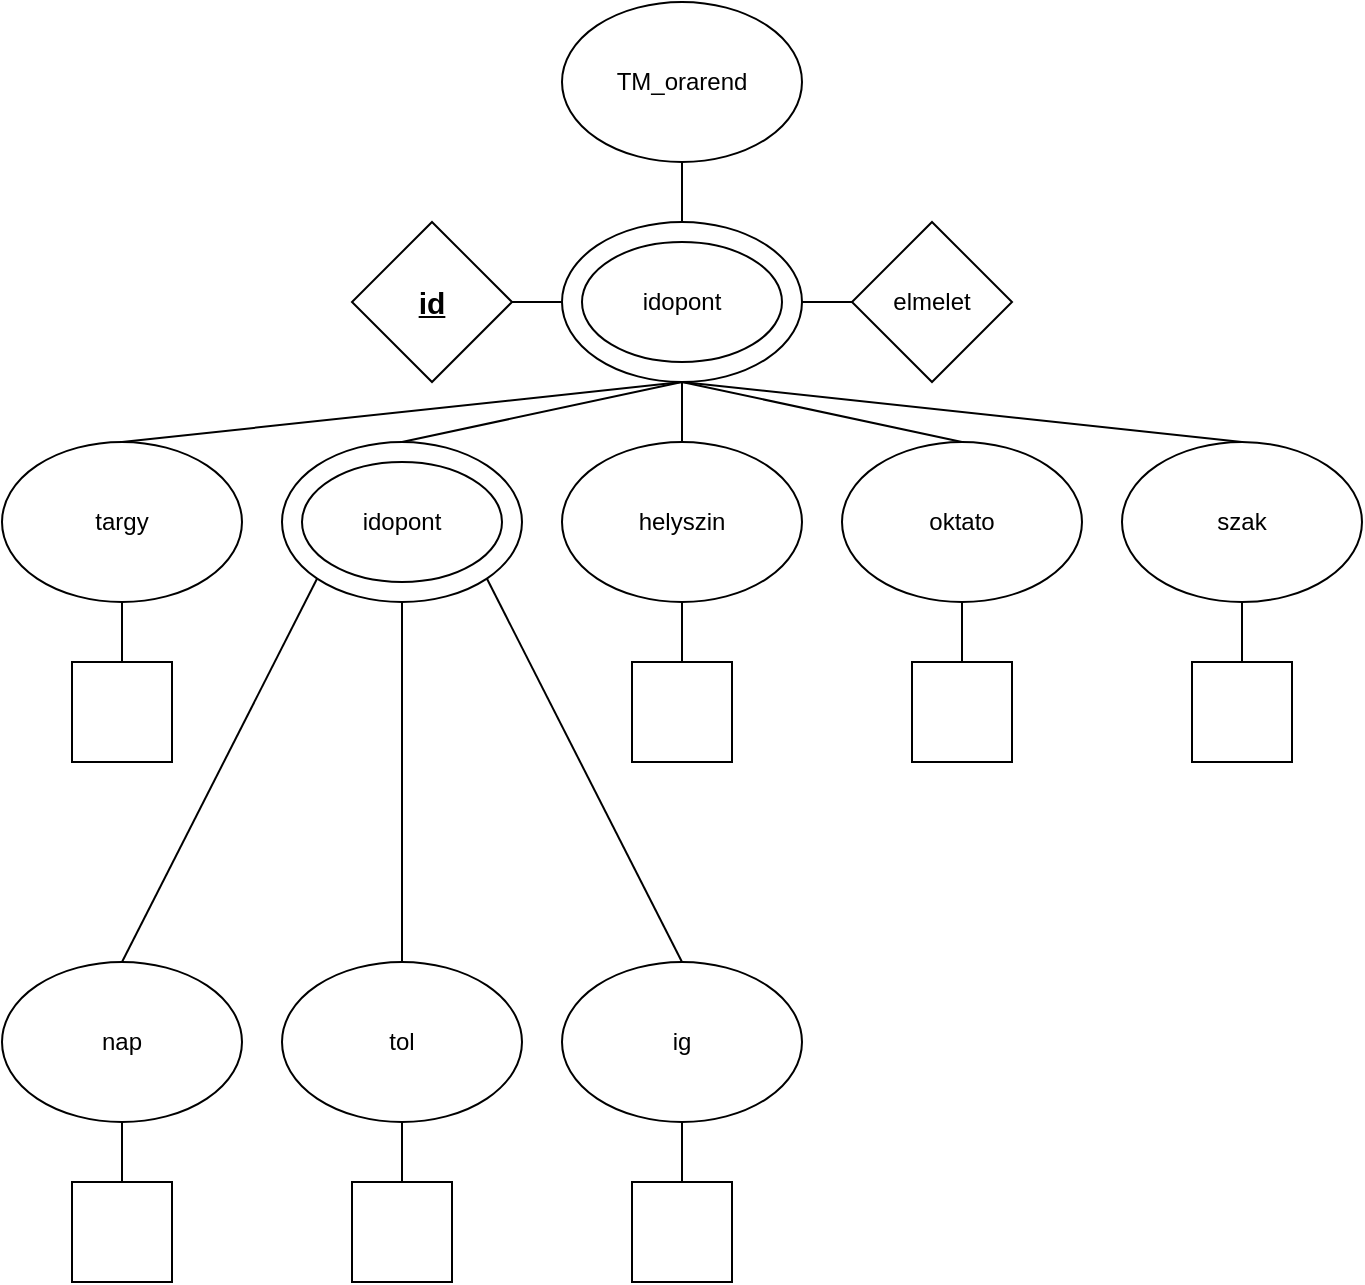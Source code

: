 <mxfile>
    <diagram name="Page-1" id="eWeCTWKHeOMACyGkaK-u">
        <mxGraphModel dx="817" dy="733" grid="1" gridSize="10" guides="1" tooltips="1" connect="1" arrows="1" fold="1" page="1" pageScale="1" pageWidth="850" pageHeight="1100" math="0" shadow="0">
            <root>
                <mxCell id="0"/>
                <mxCell id="1" parent="0"/>
                <mxCell id="FgAzM4NA1Sz2FXUt2BVG-1" value="TM_orarend" style="ellipse;whiteSpace=wrap;html=1;" parent="1" vertex="1">
                    <mxGeometry x="530" y="100" width="120" height="80" as="geometry"/>
                </mxCell>
                <mxCell id="FgAzM4NA1Sz2FXUt2BVG-3" value="&lt;u&gt;&lt;b&gt;&lt;font style=&quot;font-size: 15px;&quot;&gt;id&lt;/font&gt;&lt;/b&gt;&lt;/u&gt;" style="rhombus;whiteSpace=wrap;html=1;" parent="1" vertex="1">
                    <mxGeometry x="425" y="210" width="80" height="80" as="geometry"/>
                </mxCell>
                <mxCell id="FgAzM4NA1Sz2FXUt2BVG-4" value="elmelet" style="rhombus;whiteSpace=wrap;html=1;" parent="1" vertex="1">
                    <mxGeometry x="675" y="210" width="80" height="80" as="geometry"/>
                </mxCell>
                <mxCell id="FgAzM4NA1Sz2FXUt2BVG-5" value="idopont" style="ellipse;whiteSpace=wrap;html=1;" parent="1" vertex="1">
                    <mxGeometry x="390" y="320" width="120" height="80" as="geometry"/>
                </mxCell>
                <mxCell id="FgAzM4NA1Sz2FXUt2BVG-7" value="idopont" style="ellipse;whiteSpace=wrap;html=1;" parent="1" vertex="1">
                    <mxGeometry x="400" y="330" width="100" height="60" as="geometry"/>
                </mxCell>
                <mxCell id="FgAzM4NA1Sz2FXUt2BVG-8" value="helyszin" style="ellipse;whiteSpace=wrap;html=1;" parent="1" vertex="1">
                    <mxGeometry x="530" y="320" width="120" height="80" as="geometry"/>
                </mxCell>
                <mxCell id="FgAzM4NA1Sz2FXUt2BVG-9" value="oktato" style="ellipse;whiteSpace=wrap;html=1;" parent="1" vertex="1">
                    <mxGeometry x="670" y="320" width="120" height="80" as="geometry"/>
                </mxCell>
                <mxCell id="FgAzM4NA1Sz2FXUt2BVG-10" value="szak" style="ellipse;whiteSpace=wrap;html=1;" parent="1" vertex="1">
                    <mxGeometry x="810" y="320" width="120" height="80" as="geometry"/>
                </mxCell>
                <mxCell id="FgAzM4NA1Sz2FXUt2BVG-11" value="targy" style="ellipse;whiteSpace=wrap;html=1;" parent="1" vertex="1">
                    <mxGeometry x="250" y="320" width="120" height="80" as="geometry"/>
                </mxCell>
                <mxCell id="FgAzM4NA1Sz2FXUt2BVG-12" value="nap" style="ellipse;whiteSpace=wrap;html=1;" parent="1" vertex="1">
                    <mxGeometry x="250" y="580" width="120" height="80" as="geometry"/>
                </mxCell>
                <mxCell id="FgAzM4NA1Sz2FXUt2BVG-13" value="tol" style="ellipse;whiteSpace=wrap;html=1;" parent="1" vertex="1">
                    <mxGeometry x="390" y="580" width="120" height="80" as="geometry"/>
                </mxCell>
                <mxCell id="FgAzM4NA1Sz2FXUt2BVG-14" value="ig" style="ellipse;whiteSpace=wrap;html=1;" parent="1" vertex="1">
                    <mxGeometry x="530" y="580" width="120" height="80" as="geometry"/>
                </mxCell>
                <mxCell id="FgAzM4NA1Sz2FXUt2BVG-15" value="" style="rounded=0;whiteSpace=wrap;html=1;" parent="1" vertex="1">
                    <mxGeometry x="285" y="690" width="50" height="50" as="geometry"/>
                </mxCell>
                <mxCell id="FgAzM4NA1Sz2FXUt2BVG-16" value="" style="rounded=0;whiteSpace=wrap;html=1;" parent="1" vertex="1">
                    <mxGeometry x="425" y="690" width="50" height="50" as="geometry"/>
                </mxCell>
                <mxCell id="FgAzM4NA1Sz2FXUt2BVG-17" value="" style="rounded=0;whiteSpace=wrap;html=1;" parent="1" vertex="1">
                    <mxGeometry x="565" y="690" width="50" height="50" as="geometry"/>
                </mxCell>
                <mxCell id="FgAzM4NA1Sz2FXUt2BVG-18" value="" style="rounded=0;whiteSpace=wrap;html=1;" parent="1" vertex="1">
                    <mxGeometry x="565" y="430" width="50" height="50" as="geometry"/>
                </mxCell>
                <mxCell id="FgAzM4NA1Sz2FXUt2BVG-19" value="" style="rounded=0;whiteSpace=wrap;html=1;" parent="1" vertex="1">
                    <mxGeometry x="705" y="430" width="50" height="50" as="geometry"/>
                </mxCell>
                <mxCell id="FgAzM4NA1Sz2FXUt2BVG-20" value="" style="rounded=0;whiteSpace=wrap;html=1;" parent="1" vertex="1">
                    <mxGeometry x="845" y="430" width="50" height="50" as="geometry"/>
                </mxCell>
                <mxCell id="FgAzM4NA1Sz2FXUt2BVG-21" value="" style="rounded=0;whiteSpace=wrap;html=1;" parent="1" vertex="1">
                    <mxGeometry x="285" y="430" width="50" height="50" as="geometry"/>
                </mxCell>
                <mxCell id="FgAzM4NA1Sz2FXUt2BVG-22" value="" style="endArrow=none;html=1;rounded=0;entryX=0.5;entryY=1;entryDx=0;entryDy=0;exitX=0.5;exitY=0;exitDx=0;exitDy=0;" parent="1" source="FgAzM4NA1Sz2FXUt2BVG-27" target="FgAzM4NA1Sz2FXUt2BVG-1" edge="1">
                    <mxGeometry width="50" height="50" relative="1" as="geometry">
                        <mxPoint x="625" y="220" as="sourcePoint"/>
                        <mxPoint x="450" y="360" as="targetPoint"/>
                    </mxGeometry>
                </mxCell>
                <mxCell id="FgAzM4NA1Sz2FXUt2BVG-24" value="" style="endArrow=none;html=1;rounded=0;entryX=0.5;entryY=1;entryDx=0;entryDy=0;" parent="1" source="FgAzM4NA1Sz2FXUt2BVG-8" target="FgAzM4NA1Sz2FXUt2BVG-27" edge="1">
                    <mxGeometry width="50" height="50" relative="1" as="geometry">
                        <mxPoint x="400" y="410" as="sourcePoint"/>
                        <mxPoint x="625" y="290" as="targetPoint"/>
                    </mxGeometry>
                </mxCell>
                <mxCell id="FgAzM4NA1Sz2FXUt2BVG-25" value="" style="endArrow=none;html=1;rounded=0;entryX=0.5;entryY=1;entryDx=0;entryDy=0;exitX=0.5;exitY=0;exitDx=0;exitDy=0;" parent="1" source="FgAzM4NA1Sz2FXUt2BVG-9" target="FgAzM4NA1Sz2FXUt2BVG-27" edge="1">
                    <mxGeometry width="50" height="50" relative="1" as="geometry">
                        <mxPoint x="670" y="362" as="sourcePoint"/>
                        <mxPoint x="667.426" y="278.284" as="targetPoint"/>
                    </mxGeometry>
                </mxCell>
                <mxCell id="FgAzM4NA1Sz2FXUt2BVG-26" value="" style="endArrow=none;html=1;rounded=0;exitX=0.5;exitY=0;exitDx=0;exitDy=0;" parent="1" source="FgAzM4NA1Sz2FXUt2BVG-10" edge="1">
                    <mxGeometry width="50" height="50" relative="1" as="geometry">
                        <mxPoint x="759" y="421" as="sourcePoint"/>
                        <mxPoint x="590" y="290" as="targetPoint"/>
                    </mxGeometry>
                </mxCell>
                <mxCell id="FgAzM4NA1Sz2FXUt2BVG-27" value="idopont" style="ellipse;whiteSpace=wrap;html=1;" parent="1" vertex="1">
                    <mxGeometry x="530" y="210" width="120" height="80" as="geometry"/>
                </mxCell>
                <mxCell id="FgAzM4NA1Sz2FXUt2BVG-28" value="idopont" style="ellipse;whiteSpace=wrap;html=1;" parent="1" vertex="1">
                    <mxGeometry x="540" y="220" width="100" height="60" as="geometry"/>
                </mxCell>
                <mxCell id="FgAzM4NA1Sz2FXUt2BVG-29" value="" style="endArrow=none;html=1;rounded=0;entryX=0.5;entryY=1;entryDx=0;entryDy=0;exitX=0.5;exitY=0;exitDx=0;exitDy=0;" parent="1" source="FgAzM4NA1Sz2FXUt2BVG-11" target="FgAzM4NA1Sz2FXUt2BVG-27" edge="1">
                    <mxGeometry width="50" height="50" relative="1" as="geometry">
                        <mxPoint x="1012" y="396" as="sourcePoint"/>
                        <mxPoint x="840" y="310" as="targetPoint"/>
                    </mxGeometry>
                </mxCell>
                <mxCell id="FgAzM4NA1Sz2FXUt2BVG-30" value="" style="endArrow=none;html=1;rounded=0;exitX=1;exitY=0.5;exitDx=0;exitDy=0;entryX=0;entryY=0.5;entryDx=0;entryDy=0;" parent="1" source="FgAzM4NA1Sz2FXUt2BVG-3" edge="1" target="FgAzM4NA1Sz2FXUt2BVG-27">
                    <mxGeometry width="50" height="50" relative="1" as="geometry">
                        <mxPoint x="1008" y="378" as="sourcePoint"/>
                        <mxPoint x="550" y="220" as="targetPoint"/>
                    </mxGeometry>
                </mxCell>
                <mxCell id="FgAzM4NA1Sz2FXUt2BVG-31" value="" style="endArrow=none;html=1;rounded=0;exitX=0;exitY=0.5;exitDx=0;exitDy=0;entryX=1;entryY=0.5;entryDx=0;entryDy=0;" parent="1" source="FgAzM4NA1Sz2FXUt2BVG-4" target="FgAzM4NA1Sz2FXUt2BVG-27" edge="1">
                    <mxGeometry width="50" height="50" relative="1" as="geometry">
                        <mxPoint x="470" y="370" as="sourcePoint"/>
                        <mxPoint x="640" y="230" as="targetPoint"/>
                    </mxGeometry>
                </mxCell>
                <mxCell id="FgAzM4NA1Sz2FXUt2BVG-32" value="" style="endArrow=none;html=1;rounded=0;exitX=0.5;exitY=0;exitDx=0;exitDy=0;entryX=0.5;entryY=1;entryDx=0;entryDy=0;" parent="1" source="FgAzM4NA1Sz2FXUt2BVG-5" target="FgAzM4NA1Sz2FXUt2BVG-27" edge="1">
                    <mxGeometry width="50" height="50" relative="1" as="geometry">
                        <mxPoint x="540" y="380" as="sourcePoint"/>
                        <mxPoint x="745" y="310" as="targetPoint"/>
                    </mxGeometry>
                </mxCell>
                <mxCell id="FgAzM4NA1Sz2FXUt2BVG-36" value="" style="endArrow=none;html=1;rounded=0;entryX=0.5;entryY=1;entryDx=0;entryDy=0;exitX=0.5;exitY=0;exitDx=0;exitDy=0;" parent="1" source="FgAzM4NA1Sz2FXUt2BVG-18" target="FgAzM4NA1Sz2FXUt2BVG-8" edge="1">
                    <mxGeometry width="50" height="50" relative="1" as="geometry">
                        <mxPoint x="620" y="330" as="sourcePoint"/>
                        <mxPoint x="620" y="300" as="targetPoint"/>
                    </mxGeometry>
                </mxCell>
                <mxCell id="FgAzM4NA1Sz2FXUt2BVG-37" value="" style="endArrow=none;html=1;rounded=0;entryX=0.5;entryY=1;entryDx=0;entryDy=0;exitX=0.5;exitY=0;exitDx=0;exitDy=0;" parent="1" source="FgAzM4NA1Sz2FXUt2BVG-19" target="FgAzM4NA1Sz2FXUt2BVG-9" edge="1">
                    <mxGeometry width="50" height="50" relative="1" as="geometry">
                        <mxPoint x="700" y="460" as="sourcePoint"/>
                        <mxPoint x="700" y="430" as="targetPoint"/>
                    </mxGeometry>
                </mxCell>
                <mxCell id="FgAzM4NA1Sz2FXUt2BVG-38" value="" style="endArrow=none;html=1;rounded=0;entryX=0.5;entryY=1;entryDx=0;entryDy=0;exitX=0.5;exitY=0;exitDx=0;exitDy=0;" parent="1" source="FgAzM4NA1Sz2FXUt2BVG-20" target="FgAzM4NA1Sz2FXUt2BVG-10" edge="1">
                    <mxGeometry width="50" height="50" relative="1" as="geometry">
                        <mxPoint x="870" y="420" as="sourcePoint"/>
                        <mxPoint x="820" y="410" as="targetPoint"/>
                    </mxGeometry>
                </mxCell>
                <mxCell id="FgAzM4NA1Sz2FXUt2BVG-39" value="" style="endArrow=none;html=1;rounded=0;entryX=0.5;entryY=1;entryDx=0;entryDy=0;exitX=0.5;exitY=0;exitDx=0;exitDy=0;" parent="1" source="FgAzM4NA1Sz2FXUt2BVG-21" target="FgAzM4NA1Sz2FXUt2BVG-11" edge="1">
                    <mxGeometry width="50" height="50" relative="1" as="geometry">
                        <mxPoint x="910" y="440" as="sourcePoint"/>
                        <mxPoint x="910" y="420" as="targetPoint"/>
                    </mxGeometry>
                </mxCell>
                <mxCell id="FgAzM4NA1Sz2FXUt2BVG-40" value="" style="endArrow=none;html=1;rounded=0;exitX=0.5;exitY=1;exitDx=0;exitDy=0;entryX=0.5;entryY=0;entryDx=0;entryDy=0;" parent="1" source="FgAzM4NA1Sz2FXUt2BVG-5" target="FgAzM4NA1Sz2FXUt2BVG-13" edge="1">
                    <mxGeometry width="50" height="50" relative="1" as="geometry">
                        <mxPoint x="520" y="362" as="sourcePoint"/>
                        <mxPoint x="618" y="320" as="targetPoint"/>
                    </mxGeometry>
                </mxCell>
                <mxCell id="FgAzM4NA1Sz2FXUt2BVG-41" value="" style="endArrow=none;html=1;rounded=0;entryX=0.5;entryY=0;entryDx=0;entryDy=0;exitX=1;exitY=1;exitDx=0;exitDy=0;" parent="1" source="FgAzM4NA1Sz2FXUt2BVG-5" target="FgAzM4NA1Sz2FXUt2BVG-14" edge="1">
                    <mxGeometry width="50" height="50" relative="1" as="geometry">
                        <mxPoint x="450" y="410" as="sourcePoint"/>
                        <mxPoint x="500" y="650" as="targetPoint"/>
                    </mxGeometry>
                </mxCell>
                <mxCell id="FgAzM4NA1Sz2FXUt2BVG-42" value="" style="endArrow=none;html=1;rounded=0;entryX=0.5;entryY=0;entryDx=0;entryDy=0;exitX=0;exitY=1;exitDx=0;exitDy=0;" parent="1" source="FgAzM4NA1Sz2FXUt2BVG-5" target="FgAzM4NA1Sz2FXUt2BVG-12" edge="1">
                    <mxGeometry width="50" height="50" relative="1" as="geometry">
                        <mxPoint x="540" y="370" as="sourcePoint"/>
                        <mxPoint x="638" y="512" as="targetPoint"/>
                    </mxGeometry>
                </mxCell>
                <mxCell id="FgAzM4NA1Sz2FXUt2BVG-43" value="" style="endArrow=none;html=1;rounded=0;entryX=0.5;entryY=1;entryDx=0;entryDy=0;exitX=0.5;exitY=0;exitDx=0;exitDy=0;" parent="1" source="FgAzM4NA1Sz2FXUt2BVG-15" target="FgAzM4NA1Sz2FXUt2BVG-12" edge="1">
                    <mxGeometry width="50" height="50" relative="1" as="geometry">
                        <mxPoint x="670" y="440" as="sourcePoint"/>
                        <mxPoint x="670" y="410" as="targetPoint"/>
                    </mxGeometry>
                </mxCell>
                <mxCell id="FgAzM4NA1Sz2FXUt2BVG-44" value="" style="endArrow=none;html=1;rounded=0;entryX=0.5;entryY=1;entryDx=0;entryDy=0;exitX=0.5;exitY=0;exitDx=0;exitDy=0;" parent="1" source="FgAzM4NA1Sz2FXUt2BVG-16" target="FgAzM4NA1Sz2FXUt2BVG-13" edge="1">
                    <mxGeometry width="50" height="50" relative="1" as="geometry">
                        <mxPoint x="540" y="630" as="sourcePoint"/>
                        <mxPoint x="540" y="600" as="targetPoint"/>
                    </mxGeometry>
                </mxCell>
                <mxCell id="FgAzM4NA1Sz2FXUt2BVG-45" value="" style="endArrow=none;html=1;rounded=0;entryX=0.5;entryY=1;entryDx=0;entryDy=0;exitX=0.5;exitY=0;exitDx=0;exitDy=0;" parent="1" source="FgAzM4NA1Sz2FXUt2BVG-17" target="FgAzM4NA1Sz2FXUt2BVG-14" edge="1">
                    <mxGeometry width="50" height="50" relative="1" as="geometry">
                        <mxPoint x="520" y="650" as="sourcePoint"/>
                        <mxPoint x="520" y="620" as="targetPoint"/>
                    </mxGeometry>
                </mxCell>
            </root>
        </mxGraphModel>
    </diagram>
</mxfile>